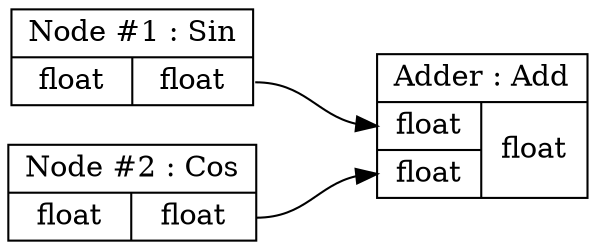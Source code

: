 digraph structs {
rankdir=LR;
ranksep="0.8";
node [shape=record];

node1 [shape=record, label="Node #2 : Cos | {{<in0> float} | {<out0> float}}"];
node2 [shape=record, label="Node #1 : Sin | {{<in0> float} | {<out0> float}}"];
node0 [shape=record, label="Adder : Add | {{<in0> float | <in1> float} | {<out0> float}}"];

node2:out0 -> node0:in0;
node1:out0 -> node0:in1;

}
